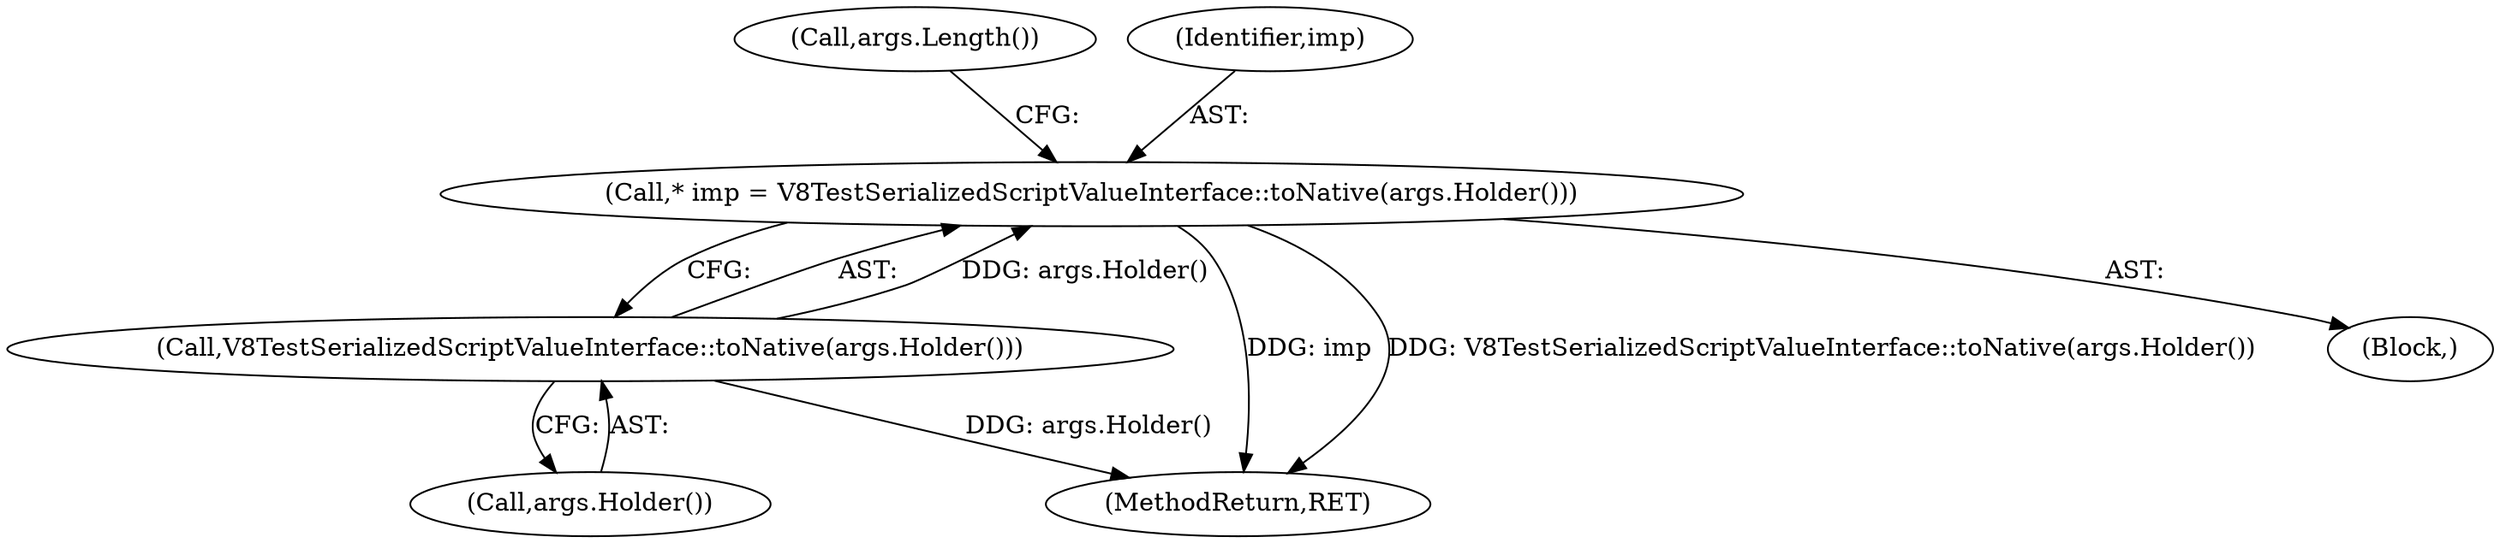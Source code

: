 digraph "0_Chrome_e9372a1bfd3588a80fcf49aa07321f0971dd6091_41@pointer" {
"1000113" [label="(Call,* imp = V8TestSerializedScriptValueInterface::toNative(args.Holder()))"];
"1000115" [label="(Call,V8TestSerializedScriptValueInterface::toNative(args.Holder()))"];
"1000116" [label="(Call,args.Holder())"];
"1000115" [label="(Call,V8TestSerializedScriptValueInterface::toNative(args.Holder()))"];
"1000166" [label="(MethodReturn,RET)"];
"1000102" [label="(Block,)"];
"1000113" [label="(Call,* imp = V8TestSerializedScriptValueInterface::toNative(args.Holder()))"];
"1000121" [label="(Call,args.Length())"];
"1000114" [label="(Identifier,imp)"];
"1000113" -> "1000102"  [label="AST: "];
"1000113" -> "1000115"  [label="CFG: "];
"1000114" -> "1000113"  [label="AST: "];
"1000115" -> "1000113"  [label="AST: "];
"1000121" -> "1000113"  [label="CFG: "];
"1000113" -> "1000166"  [label="DDG: imp"];
"1000113" -> "1000166"  [label="DDG: V8TestSerializedScriptValueInterface::toNative(args.Holder())"];
"1000115" -> "1000113"  [label="DDG: args.Holder()"];
"1000115" -> "1000116"  [label="CFG: "];
"1000116" -> "1000115"  [label="AST: "];
"1000115" -> "1000166"  [label="DDG: args.Holder()"];
}
